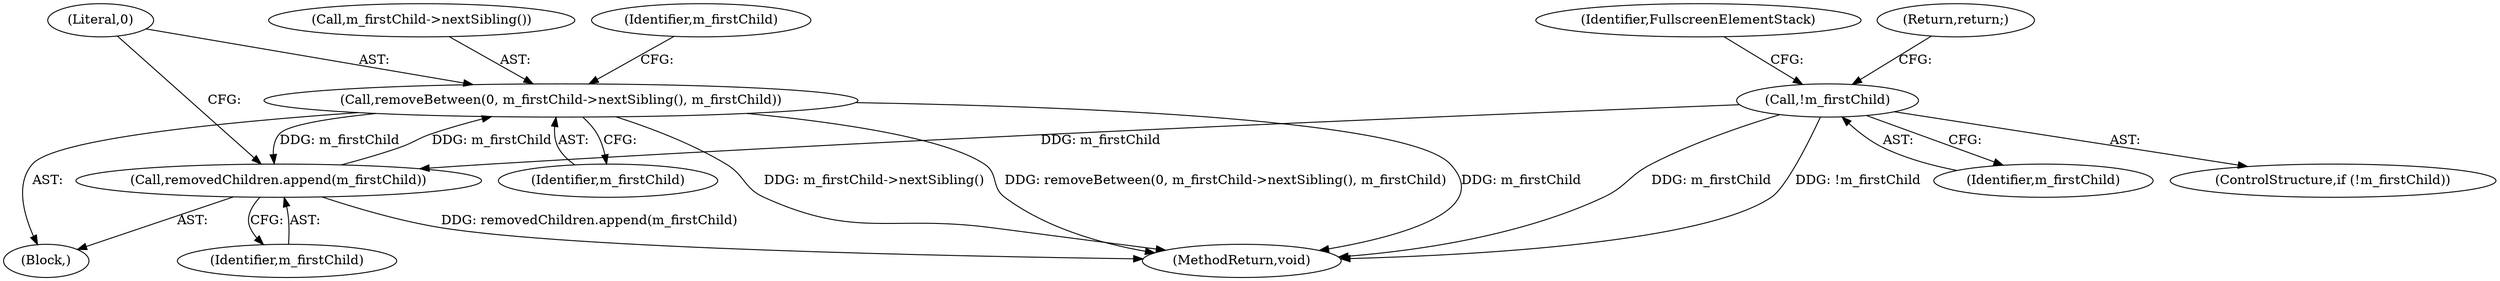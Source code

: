 digraph "0_Chrome_f084d7007f67809ef116ee6b11f251bf3c9ed895@API" {
"1000139" [label="(Call,removeBetween(0, m_firstChild->nextSibling(), m_firstChild))"];
"1000137" [label="(Call,removedChildren.append(m_firstChild))"];
"1000139" [label="(Call,removeBetween(0, m_firstChild->nextSibling(), m_firstChild))"];
"1000103" [label="(Call,!m_firstChild)"];
"1000136" [label="(Block,)"];
"1000110" [label="(Identifier,FullscreenElementStack)"];
"1000141" [label="(Call,m_firstChild->nextSibling())"];
"1000105" [label="(Return,return;)"];
"1000139" [label="(Call,removeBetween(0, m_firstChild->nextSibling(), m_firstChild))"];
"1000142" [label="(Identifier,m_firstChild)"];
"1000140" [label="(Literal,0)"];
"1000137" [label="(Call,removedChildren.append(m_firstChild))"];
"1000104" [label="(Identifier,m_firstChild)"];
"1000164" [label="(MethodReturn,void)"];
"1000135" [label="(Identifier,m_firstChild)"];
"1000103" [label="(Call,!m_firstChild)"];
"1000138" [label="(Identifier,m_firstChild)"];
"1000102" [label="(ControlStructure,if (!m_firstChild))"];
"1000139" -> "1000136"  [label="AST: "];
"1000139" -> "1000142"  [label="CFG: "];
"1000140" -> "1000139"  [label="AST: "];
"1000141" -> "1000139"  [label="AST: "];
"1000142" -> "1000139"  [label="AST: "];
"1000135" -> "1000139"  [label="CFG: "];
"1000139" -> "1000164"  [label="DDG: m_firstChild"];
"1000139" -> "1000164"  [label="DDG: m_firstChild->nextSibling()"];
"1000139" -> "1000164"  [label="DDG: removeBetween(0, m_firstChild->nextSibling(), m_firstChild)"];
"1000139" -> "1000137"  [label="DDG: m_firstChild"];
"1000137" -> "1000139"  [label="DDG: m_firstChild"];
"1000137" -> "1000136"  [label="AST: "];
"1000137" -> "1000138"  [label="CFG: "];
"1000138" -> "1000137"  [label="AST: "];
"1000140" -> "1000137"  [label="CFG: "];
"1000137" -> "1000164"  [label="DDG: removedChildren.append(m_firstChild)"];
"1000103" -> "1000137"  [label="DDG: m_firstChild"];
"1000103" -> "1000102"  [label="AST: "];
"1000103" -> "1000104"  [label="CFG: "];
"1000104" -> "1000103"  [label="AST: "];
"1000105" -> "1000103"  [label="CFG: "];
"1000110" -> "1000103"  [label="CFG: "];
"1000103" -> "1000164"  [label="DDG: m_firstChild"];
"1000103" -> "1000164"  [label="DDG: !m_firstChild"];
}

